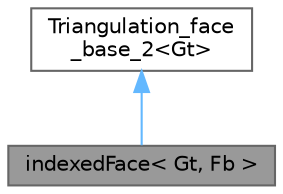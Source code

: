 digraph "indexedFace&lt; Gt, Fb &gt;"
{
 // LATEX_PDF_SIZE
  bgcolor="transparent";
  edge [fontname=Helvetica,fontsize=10,labelfontname=Helvetica,labelfontsize=10];
  node [fontname=Helvetica,fontsize=10,shape=box,height=0.2,width=0.4];
  Node1 [id="Node000001",label="indexedFace\< Gt, Fb \>",height=0.2,width=0.4,color="gray40", fillcolor="grey60", style="filled", fontcolor="black",tooltip="An indexed form of CGAL::Triangulation_face_base_2<K> used to keep track of the vertices in the trian..."];
  Node2 -> Node1 [id="edge1_Node000001_Node000002",dir="back",color="steelblue1",style="solid",tooltip=" "];
  Node2 [id="Node000002",label="Triangulation_face\l_base_2\<Gt\>",height=0.2,width=0.4,color="gray40", fillcolor="white", style="filled",tooltip=" "];
}
